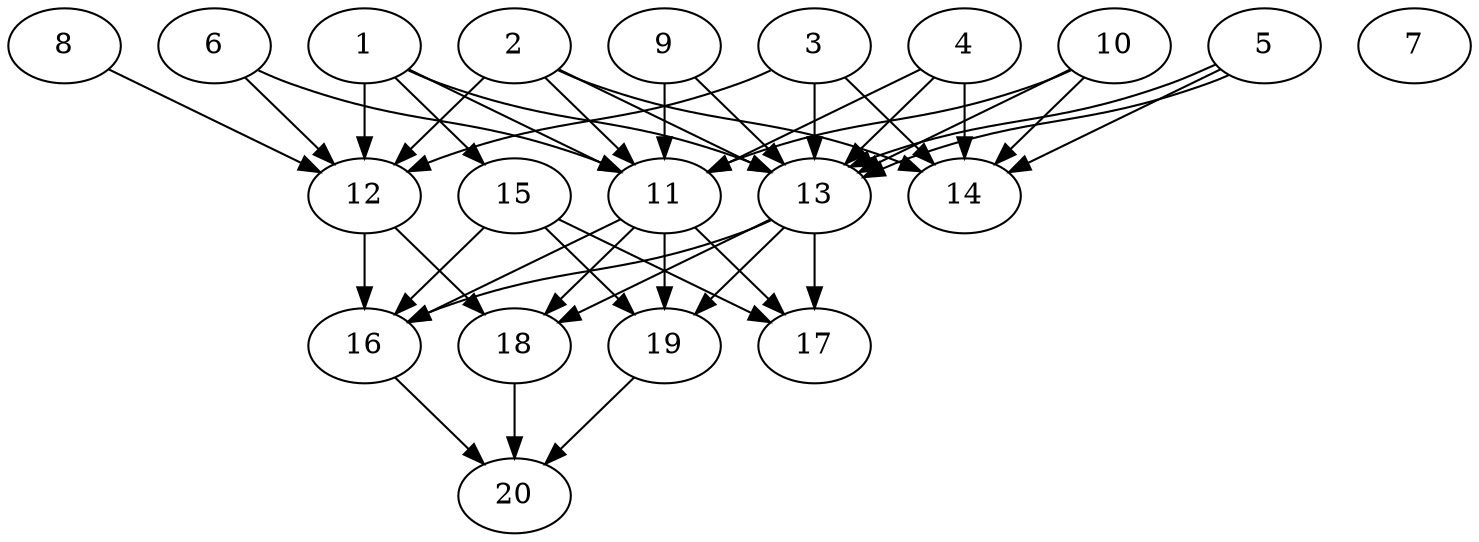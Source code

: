 // DAG automatically generated by daggen at Tue Jul 23 14:34:08 2019
// ./daggen --dot -n 20 --ccr 0.5 --fat 0.7 --regular 0.5 --density 0.8 --mindata 5242880 --maxdata 52428800 
digraph G {
  1 [size="65464320", alpha="0.01", expect_size="32732160"] 
  1 -> 11 [size ="32732160"]
  1 -> 12 [size ="32732160"]
  1 -> 13 [size ="32732160"]
  1 -> 15 [size ="32732160"]
  2 [size="12644352", alpha="0.18", expect_size="6322176"] 
  2 -> 11 [size ="6322176"]
  2 -> 12 [size ="6322176"]
  2 -> 13 [size ="6322176"]
  2 -> 14 [size ="6322176"]
  3 [size="23191552", alpha="0.13", expect_size="11595776"] 
  3 -> 12 [size ="11595776"]
  3 -> 13 [size ="11595776"]
  3 -> 14 [size ="11595776"]
  4 [size="12120064", alpha="0.05", expect_size="6060032"] 
  4 -> 11 [size ="6060032"]
  4 -> 13 [size ="6060032"]
  4 -> 14 [size ="6060032"]
  5 [size="16369664", alpha="0.03", expect_size="8184832"] 
  5 -> 13 [size ="8184832"]
  5 -> 13 [size ="8184832"]
  5 -> 14 [size ="8184832"]
  6 [size="43065344", alpha="0.10", expect_size="21532672"] 
  6 -> 11 [size ="21532672"]
  6 -> 12 [size ="21532672"]
  7 [size="31401984", alpha="0.17", expect_size="15700992"] 
  8 [size="53116928", alpha="0.08", expect_size="26558464"] 
  8 -> 12 [size ="26558464"]
  9 [size="18577408", alpha="0.17", expect_size="9288704"] 
  9 -> 11 [size ="9288704"]
  9 -> 13 [size ="9288704"]
  10 [size="100591616", alpha="0.18", expect_size="50295808"] 
  10 -> 11 [size ="50295808"]
  10 -> 13 [size ="50295808"]
  10 -> 14 [size ="50295808"]
  11 [size="21702656", alpha="0.14", expect_size="10851328"] 
  11 -> 16 [size ="10851328"]
  11 -> 17 [size ="10851328"]
  11 -> 18 [size ="10851328"]
  11 -> 19 [size ="10851328"]
  12 [size="26386432", alpha="0.16", expect_size="13193216"] 
  12 -> 16 [size ="13193216"]
  12 -> 18 [size ="13193216"]
  13 [size="17381376", alpha="0.16", expect_size="8690688"] 
  13 -> 16 [size ="8690688"]
  13 -> 17 [size ="8690688"]
  13 -> 18 [size ="8690688"]
  13 -> 19 [size ="8690688"]
  14 [size="76537856", alpha="0.05", expect_size="38268928"] 
  15 [size="100636672", alpha="0.08", expect_size="50318336"] 
  15 -> 16 [size ="50318336"]
  15 -> 17 [size ="50318336"]
  15 -> 19 [size ="50318336"]
  16 [size="20482048", alpha="0.12", expect_size="10241024"] 
  16 -> 20 [size ="10241024"]
  17 [size="68069376", alpha="0.17", expect_size="34034688"] 
  18 [size="52148224", alpha="0.04", expect_size="26074112"] 
  18 -> 20 [size ="26074112"]
  19 [size="87648256", alpha="0.14", expect_size="43824128"] 
  19 -> 20 [size ="43824128"]
  20 [size="75708416", alpha="0.08", expect_size="37854208"] 
}
